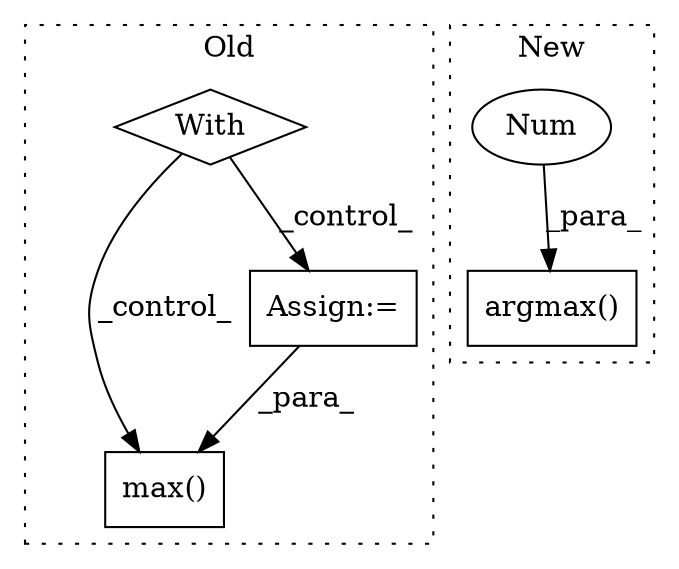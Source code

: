 digraph G {
subgraph cluster0 {
1 [label="With" a="39" s="2527,2537" l="5,24" shape="diamond"];
3 [label="max()" a="75" s="2800,2818" l="10,1" shape="box"];
5 [label="Assign:=" a="68" s="2709" l="3" shape="box"];
label = "Old";
style="dotted";
}
subgraph cluster1 {
2 [label="argmax()" a="75" s="1955,1969" l="10,1" shape="box"];
4 [label="Num" a="76" s="1968" l="1" shape="ellipse"];
label = "New";
style="dotted";
}
1 -> 5 [label="_control_"];
1 -> 3 [label="_control_"];
4 -> 2 [label="_para_"];
5 -> 3 [label="_para_"];
}